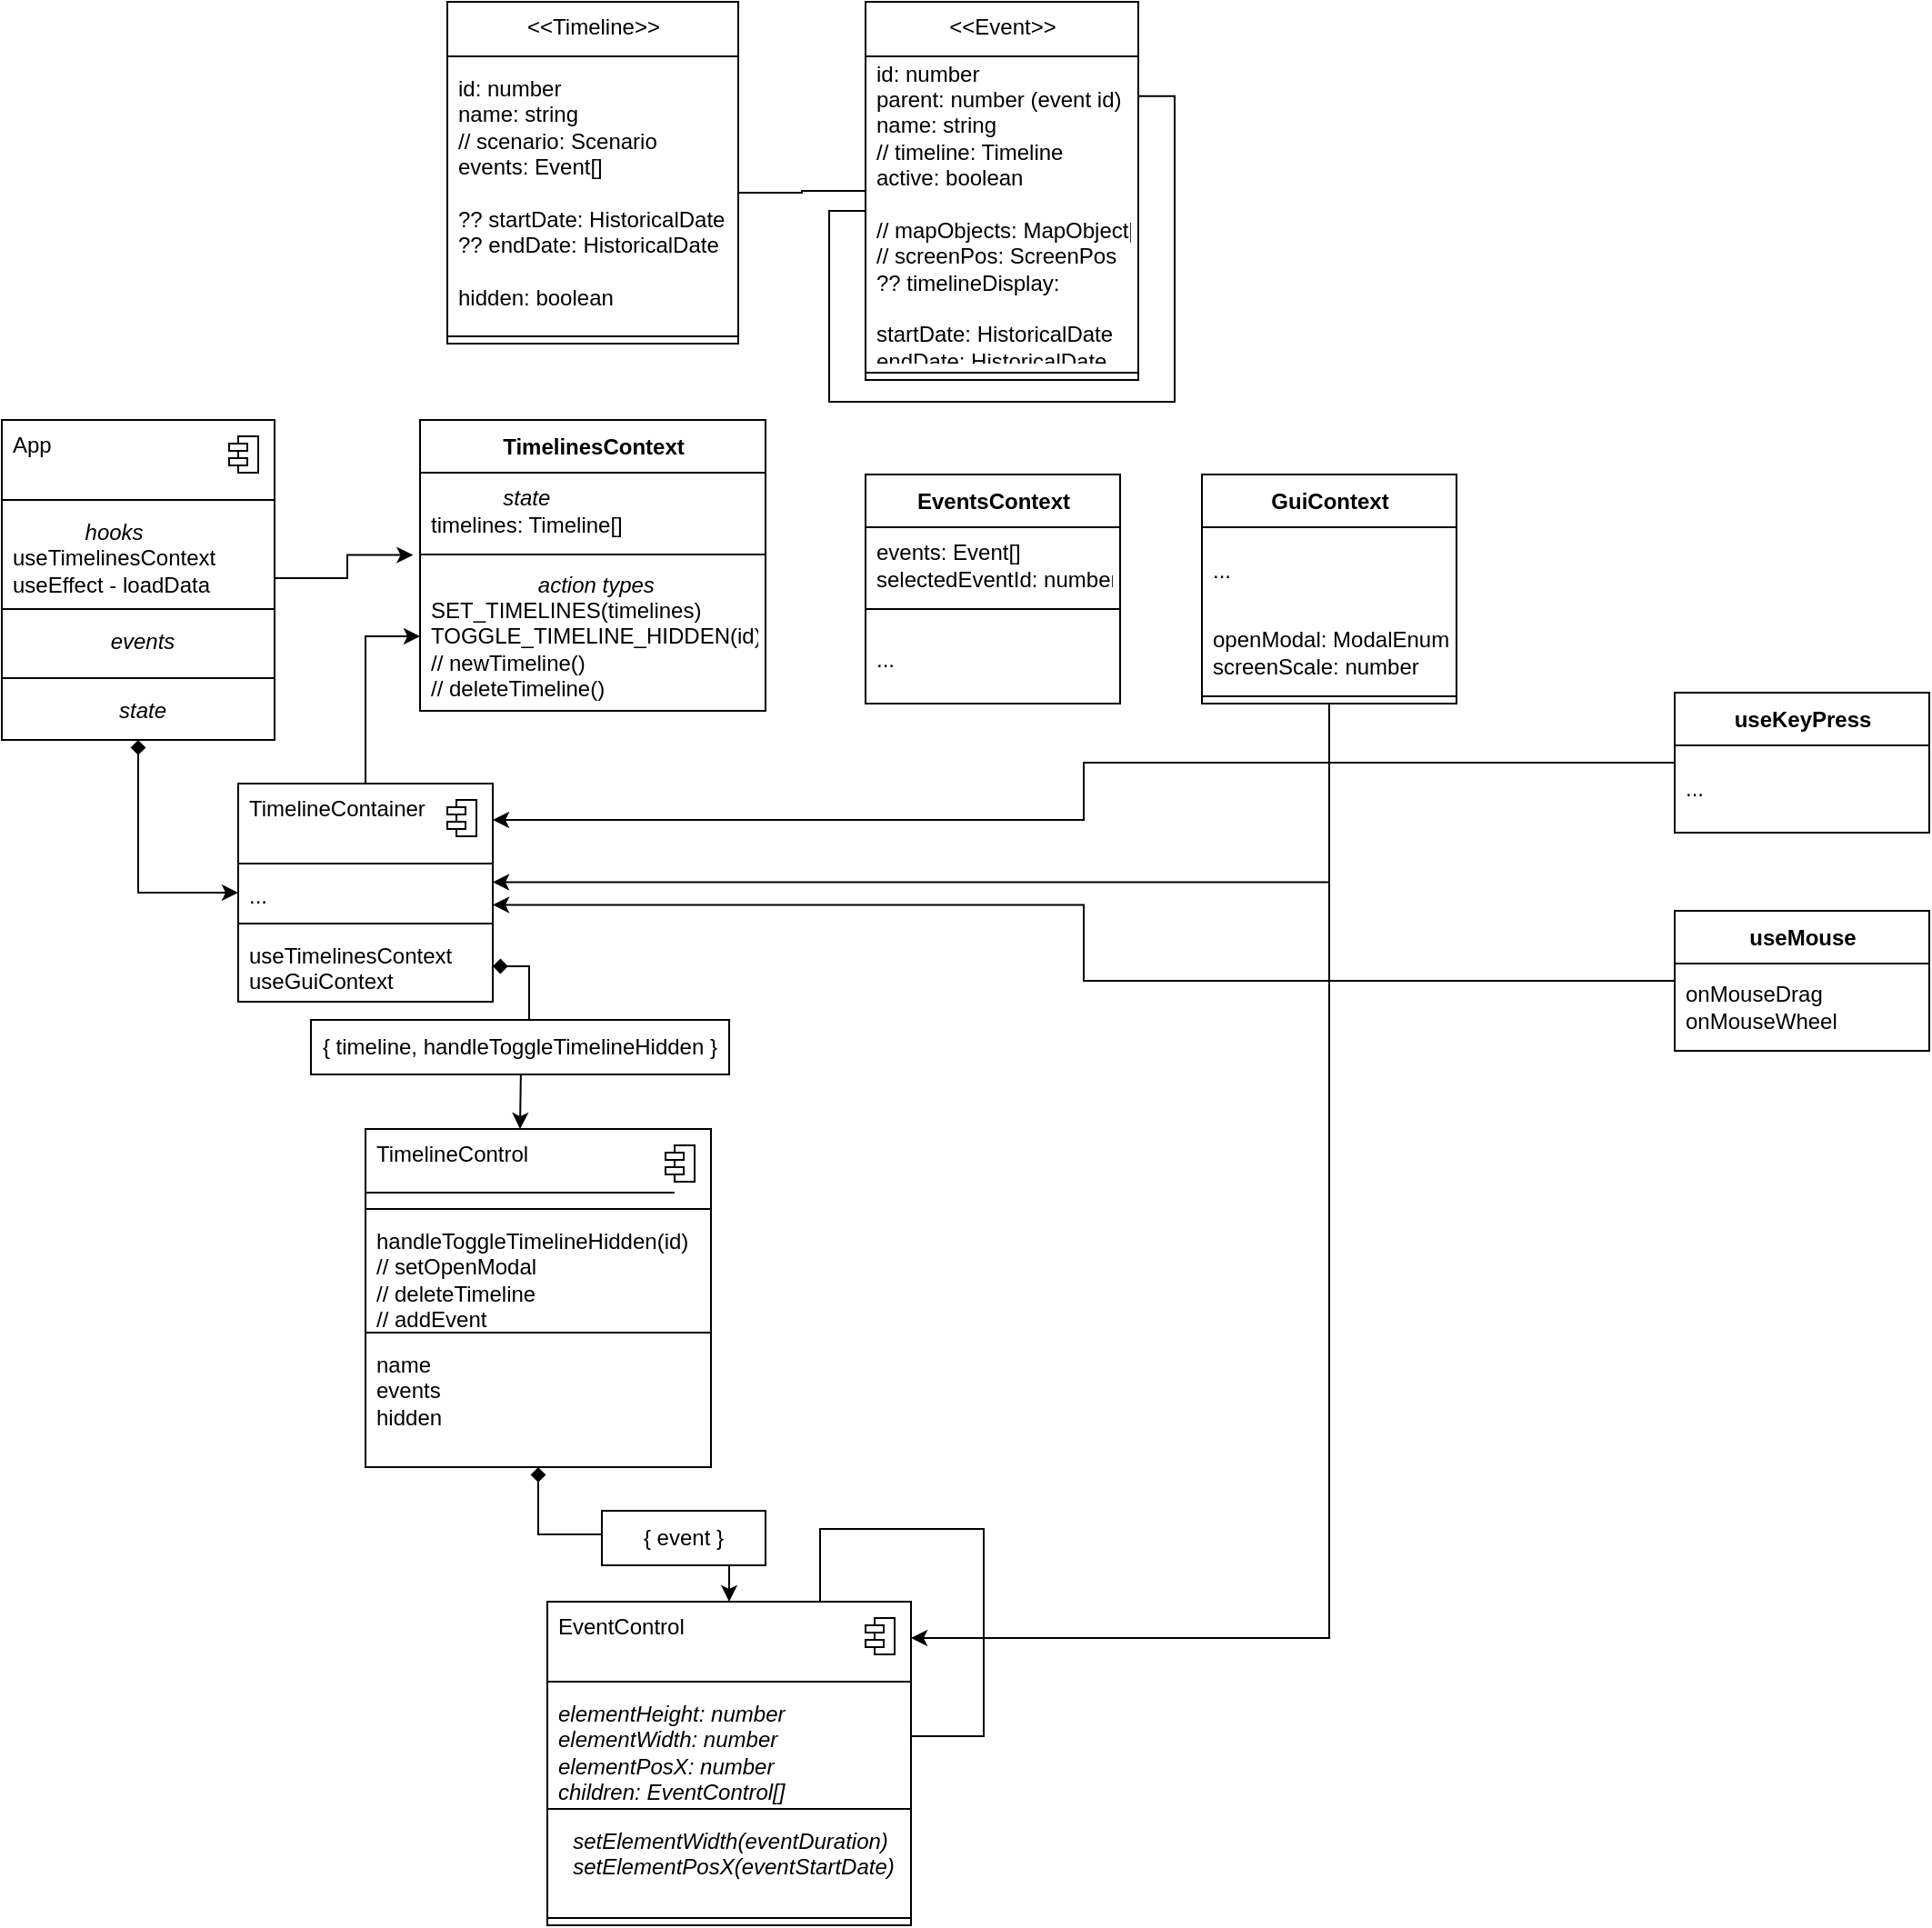 <mxfile>
    <diagram id="kr2M9JabB7qYw9emZVNV" name="Page-1">
        <mxGraphModel dx="1007" dy="589" grid="1" gridSize="10" guides="1" tooltips="1" connect="1" arrows="1" fold="1" page="1" pageScale="1" pageWidth="850" pageHeight="1100" math="0" shadow="0">
            <root>
                <mxCell id="0"/>
                <mxCell id="1" parent="0"/>
                <mxCell id="45" value="" style="fontStyle=1;align=center;verticalAlign=top;childLayout=stackLayout;horizontal=1;horizontalStack=0;resizeParent=1;resizeParentMax=0;resizeLast=0;marginBottom=0;" parent="1" vertex="1">
                    <mxGeometry x="240" y="640" width="190" height="186" as="geometry"/>
                </mxCell>
                <mxCell id="88" value="TimelineControl" style="html=1;align=left;spacingLeft=4;verticalAlign=top;strokeColor=none;fillColor=none;" parent="45" vertex="1">
                    <mxGeometry width="190" height="40" as="geometry"/>
                </mxCell>
                <mxCell id="89" value="" style="shape=module;jettyWidth=10;jettyHeight=4;" parent="88" vertex="1">
                    <mxGeometry x="1" width="16" height="20" relative="1" as="geometry">
                        <mxPoint x="-25" y="9" as="offset"/>
                    </mxGeometry>
                </mxCell>
                <mxCell id="48" value="" style="line;strokeWidth=1;fillColor=none;align=left;verticalAlign=middle;spacingTop=-1;spacingLeft=3;spacingRight=3;rotatable=0;labelPosition=right;points=[];portConstraint=eastwest;" parent="45" vertex="1">
                    <mxGeometry y="40" width="190" height="8" as="geometry"/>
                </mxCell>
                <mxCell id="49" value="handleToggleTimelineHidden(id)&lt;br&gt;// setOpenModal&lt;br&gt;// deleteTimeline&lt;br&gt;// addEvent" style="html=1;align=left;spacingLeft=4;verticalAlign=top;strokeColor=none;fillColor=none;" parent="45" vertex="1">
                    <mxGeometry y="48" width="190" height="60" as="geometry"/>
                </mxCell>
                <mxCell id="50" value="" style="line;strokeWidth=1;fillColor=none;align=left;verticalAlign=middle;spacingTop=-1;spacingLeft=3;spacingRight=3;rotatable=0;labelPosition=right;points=[];portConstraint=eastwest;" parent="45" vertex="1">
                    <mxGeometry y="108" width="190" height="8" as="geometry"/>
                </mxCell>
                <mxCell id="51" value="name&lt;br&gt;events&lt;br&gt;hidden" style="html=1;align=left;spacingLeft=4;verticalAlign=top;strokeColor=none;fillColor=none;" parent="45" vertex="1">
                    <mxGeometry y="116" width="190" height="70" as="geometry"/>
                </mxCell>
                <mxCell id="10" value="&amp;lt;&amp;lt;Event&amp;gt;&amp;gt;" style="swimlane;fontStyle=0;align=center;verticalAlign=top;childLayout=stackLayout;horizontal=1;startSize=30;horizontalStack=0;resizeParent=1;resizeParentMax=0;resizeLast=0;collapsible=0;marginBottom=0;html=1;" parent="1" vertex="1">
                    <mxGeometry x="515" y="20" width="150" height="208" as="geometry"/>
                </mxCell>
                <mxCell id="12" value="id: number&lt;br&gt;parent: number (event id)&lt;br&gt;name: string&lt;br&gt;// timeline: Timeline&lt;br&gt;active: boolean&lt;br&gt;&lt;br&gt;// mapObjects: MapObject[]&lt;br&gt;// screenPos: ScreenPos&lt;br&gt;?? timelineDisplay:&amp;nbsp;&lt;br&gt;&lt;br&gt;startDate: HistoricalDate&lt;br&gt;endDate: HistoricalDate" style="text;html=1;strokeColor=none;fillColor=none;align=left;verticalAlign=middle;spacingLeft=4;spacingRight=4;overflow=hidden;rotatable=0;points=[[0,0.5],[1,0.5]];portConstraint=eastwest;" parent="10" vertex="1">
                    <mxGeometry y="30" width="150" height="170" as="geometry"/>
                </mxCell>
                <mxCell id="15" value="" style="line;strokeWidth=1;fillColor=none;align=left;verticalAlign=middle;spacingTop=-1;spacingLeft=3;spacingRight=3;rotatable=0;labelPosition=right;points=[];portConstraint=eastwest;" parent="10" vertex="1">
                    <mxGeometry y="200" width="150" height="8" as="geometry"/>
                </mxCell>
                <mxCell id="94" style="edgeStyle=orthogonalEdgeStyle;rounded=0;orthogonalLoop=1;jettySize=auto;html=1;entryX=1;entryY=0.129;entryDx=0;entryDy=0;entryPerimeter=0;endArrow=none;endFill=0;" parent="10" source="12" target="12" edge="1">
                    <mxGeometry relative="1" as="geometry"/>
                </mxCell>
                <mxCell id="19" value="" style="fontStyle=1;align=center;verticalAlign=top;childLayout=stackLayout;horizontal=1;horizontalStack=0;resizeParent=1;resizeParentMax=0;resizeLast=0;marginBottom=0;" parent="1" vertex="1">
                    <mxGeometry x="40" y="250" width="150" height="176" as="geometry"/>
                </mxCell>
                <mxCell id="20" value="App" style="html=1;align=left;spacingLeft=4;verticalAlign=top;strokeColor=none;fillColor=none;" parent="19" vertex="1">
                    <mxGeometry width="150" height="40" as="geometry"/>
                </mxCell>
                <mxCell id="21" value="" style="shape=module;jettyWidth=10;jettyHeight=4;" parent="20" vertex="1">
                    <mxGeometry x="1" width="16" height="20" relative="1" as="geometry">
                        <mxPoint x="-25" y="9" as="offset"/>
                    </mxGeometry>
                </mxCell>
                <mxCell id="22" value="" style="line;strokeWidth=1;fillColor=none;align=left;verticalAlign=middle;spacingTop=-1;spacingLeft=3;spacingRight=3;rotatable=0;labelPosition=right;points=[];portConstraint=eastwest;" parent="19" vertex="1">
                    <mxGeometry y="40" width="150" height="8" as="geometry"/>
                </mxCell>
                <mxCell id="24" value="&lt;div style=&quot;text-align: center&quot;&gt;&lt;i&gt;hooks&lt;/i&gt;&lt;/div&gt;useTimelinesContext&lt;br&gt;useEffect - loadData" style="html=1;align=left;spacingLeft=4;verticalAlign=top;strokeColor=none;fillColor=none;" parent="19" vertex="1">
                    <mxGeometry y="48" width="150" height="52" as="geometry"/>
                </mxCell>
                <mxCell id="25" value="" style="line;strokeWidth=1;fillColor=none;align=left;verticalAlign=middle;spacingTop=-1;spacingLeft=3;spacingRight=3;rotatable=0;labelPosition=right;points=[];portConstraint=eastwest;" parent="19" vertex="1">
                    <mxGeometry y="100" width="150" height="8" as="geometry"/>
                </mxCell>
                <mxCell id="27" value="&lt;i&gt;events&lt;/i&gt;" style="html=1;align=center;spacingLeft=4;verticalAlign=top;strokeColor=none;fillColor=none;" parent="19" vertex="1">
                    <mxGeometry y="108" width="150" height="30" as="geometry"/>
                </mxCell>
                <mxCell id="75" value="" style="line;strokeWidth=1;fillColor=none;align=left;verticalAlign=middle;spacingTop=-1;spacingLeft=3;spacingRight=3;rotatable=0;labelPosition=right;points=[];portConstraint=eastwest;" parent="19" vertex="1">
                    <mxGeometry y="138" width="150" height="8" as="geometry"/>
                </mxCell>
                <mxCell id="74" value="&lt;i&gt;state&lt;/i&gt;" style="html=1;align=center;spacingLeft=4;verticalAlign=top;strokeColor=none;fillColor=none;" parent="19" vertex="1">
                    <mxGeometry y="146" width="150" height="30" as="geometry"/>
                </mxCell>
                <mxCell id="28" value="TimelinesContext" style="swimlane;fontStyle=1;align=center;verticalAlign=middle;childLayout=stackLayout;horizontal=1;startSize=29;horizontalStack=0;resizeParent=1;resizeParentMax=0;resizeLast=0;collapsible=0;marginBottom=0;html=1;" parent="1" vertex="1">
                    <mxGeometry x="270" y="250" width="190" height="160" as="geometry"/>
                </mxCell>
                <mxCell id="29" value="&lt;div style=&quot;text-align: center&quot;&gt;&lt;i&gt;state&lt;/i&gt;&lt;/div&gt;timelines: Timeline[]" style="text;html=1;strokeColor=none;fillColor=none;align=left;verticalAlign=middle;spacingLeft=4;spacingRight=4;overflow=hidden;rotatable=0;points=[[0,0.5],[1,0.5]];portConstraint=eastwest;" parent="28" vertex="1">
                    <mxGeometry y="29" width="190" height="41" as="geometry"/>
                </mxCell>
                <mxCell id="31" value="" style="line;strokeWidth=1;fillColor=none;align=left;verticalAlign=middle;spacingTop=-1;spacingLeft=3;spacingRight=3;rotatable=0;labelPosition=right;points=[];portConstraint=eastwest;" parent="28" vertex="1">
                    <mxGeometry y="70" width="190" height="8" as="geometry"/>
                </mxCell>
                <mxCell id="30" value="&lt;div style=&quot;text-align: center&quot;&gt;&lt;i&gt;action types&lt;/i&gt;&lt;/div&gt;SET_TIMELINES(timelines)&lt;br&gt;TOGGLE_TIMELINE_HIDDEN(id)&lt;br&gt;// newTimeline()&lt;br&gt;// deleteTimeline()" style="text;html=1;strokeColor=none;fillColor=none;align=left;verticalAlign=middle;spacingLeft=4;spacingRight=4;overflow=hidden;rotatable=0;points=[[0,0.5],[1,0.5]];portConstraint=eastwest;" parent="28" vertex="1">
                    <mxGeometry y="78" width="190" height="82" as="geometry"/>
                </mxCell>
                <mxCell id="33" value="" style="fontStyle=1;align=center;verticalAlign=top;childLayout=stackLayout;horizontal=1;horizontalStack=0;resizeParent=1;resizeParentMax=0;resizeLast=0;marginBottom=0;" parent="1" vertex="1">
                    <mxGeometry x="170" y="450" width="140" height="120" as="geometry"/>
                </mxCell>
                <mxCell id="34" value="TimelineContainer" style="html=1;align=left;spacingLeft=4;verticalAlign=top;strokeColor=none;fillColor=none;" parent="33" vertex="1">
                    <mxGeometry width="140" height="40" as="geometry"/>
                </mxCell>
                <mxCell id="35" value="" style="shape=module;jettyWidth=10;jettyHeight=4;" parent="34" vertex="1">
                    <mxGeometry x="1" width="16" height="20" relative="1" as="geometry">
                        <mxPoint x="-25" y="9" as="offset"/>
                    </mxGeometry>
                </mxCell>
                <mxCell id="36" value="" style="line;strokeWidth=1;fillColor=none;align=left;verticalAlign=middle;spacingTop=-1;spacingLeft=3;spacingRight=3;rotatable=0;labelPosition=right;points=[];portConstraint=eastwest;" parent="33" vertex="1">
                    <mxGeometry y="40" width="140" height="8" as="geometry"/>
                </mxCell>
                <mxCell id="37" value="..." style="html=1;align=left;spacingLeft=4;verticalAlign=top;strokeColor=none;fillColor=none;" parent="33" vertex="1">
                    <mxGeometry y="48" width="140" height="25" as="geometry"/>
                </mxCell>
                <mxCell id="38" value="" style="line;strokeWidth=1;fillColor=none;align=left;verticalAlign=middle;spacingTop=-1;spacingLeft=3;spacingRight=3;rotatable=0;labelPosition=right;points=[];portConstraint=eastwest;" parent="33" vertex="1">
                    <mxGeometry y="73" width="140" height="8" as="geometry"/>
                </mxCell>
                <mxCell id="40" value="useTimelinesContext&lt;br&gt;useGuiContext" style="html=1;align=left;spacingLeft=4;verticalAlign=top;strokeColor=none;fillColor=none;" parent="33" vertex="1">
                    <mxGeometry y="81" width="140" height="39" as="geometry"/>
                </mxCell>
                <mxCell id="41" style="edgeStyle=orthogonalEdgeStyle;rounded=0;orthogonalLoop=1;jettySize=auto;html=1;exitX=0.5;exitY=1;exitDx=0;exitDy=0;entryX=0;entryY=0.5;entryDx=0;entryDy=0;startArrow=diamond;startFill=1;" parent="1" source="74" target="33" edge="1">
                    <mxGeometry relative="1" as="geometry"/>
                </mxCell>
                <mxCell id="52" style="edgeStyle=orthogonalEdgeStyle;rounded=0;orthogonalLoop=1;jettySize=auto;html=1;startArrow=diamond;startFill=1;" parent="1" source="40" edge="1">
                    <mxGeometry relative="1" as="geometry">
                        <mxPoint x="325" y="640" as="targetPoint"/>
                    </mxGeometry>
                </mxCell>
                <mxCell id="53" value="&amp;lt;&amp;lt;Timeline&amp;gt;&amp;gt;" style="swimlane;fontStyle=0;align=center;verticalAlign=top;childLayout=stackLayout;horizontal=1;startSize=30;horizontalStack=0;resizeParent=1;resizeParentMax=0;resizeLast=0;collapsible=0;marginBottom=0;html=1;" parent="1" vertex="1">
                    <mxGeometry x="285" y="20" width="160" height="188" as="geometry"/>
                </mxCell>
                <mxCell id="54" value="id: number&lt;br&gt;name: string&lt;br&gt;// scenario: Scenario&lt;br&gt;events: Event[]&lt;br&gt;&lt;br&gt;?? startDate: HistoricalDate&lt;br&gt;?? endDate: HistoricalDate&lt;br&gt;&lt;br&gt;hidden: boolean" style="text;html=1;strokeColor=none;fillColor=none;align=left;verticalAlign=middle;spacingLeft=4;spacingRight=4;overflow=hidden;rotatable=0;points=[[0,0.5],[1,0.5]];portConstraint=eastwest;" parent="53" vertex="1">
                    <mxGeometry y="30" width="160" height="150" as="geometry"/>
                </mxCell>
                <mxCell id="55" value="" style="line;strokeWidth=1;fillColor=none;align=left;verticalAlign=middle;spacingTop=-1;spacingLeft=3;spacingRight=3;rotatable=0;labelPosition=right;points=[];portConstraint=eastwest;" parent="53" vertex="1">
                    <mxGeometry y="180" width="160" height="8" as="geometry"/>
                </mxCell>
                <mxCell id="58" style="edgeStyle=orthogonalEdgeStyle;rounded=0;orthogonalLoop=1;jettySize=auto;html=1;entryX=-0.02;entryY=-0.045;entryDx=0;entryDy=0;entryPerimeter=0;endArrow=classic;endFill=1;exitX=1;exitY=0.75;exitDx=0;exitDy=0;" parent="1" source="24" target="30" edge="1">
                    <mxGeometry relative="1" as="geometry">
                        <mxPoint x="220" y="310" as="sourcePoint"/>
                    </mxGeometry>
                </mxCell>
                <mxCell id="67" value="EventsContext" style="swimlane;fontStyle=1;align=center;verticalAlign=middle;childLayout=stackLayout;horizontal=1;startSize=29;horizontalStack=0;resizeParent=1;resizeParentMax=0;resizeLast=0;collapsible=0;marginBottom=0;html=1;" parent="1" vertex="1">
                    <mxGeometry x="515" y="280" width="140" height="126" as="geometry"/>
                </mxCell>
                <mxCell id="68" value="events: Event[]&lt;br&gt;selectedEventId: number" style="text;html=1;strokeColor=none;fillColor=none;align=left;verticalAlign=middle;spacingLeft=4;spacingRight=4;overflow=hidden;rotatable=0;points=[[0,0.5],[1,0.5]];portConstraint=eastwest;" parent="67" vertex="1">
                    <mxGeometry y="29" width="140" height="41" as="geometry"/>
                </mxCell>
                <mxCell id="69" value="" style="line;strokeWidth=1;fillColor=none;align=left;verticalAlign=middle;spacingTop=-1;spacingLeft=3;spacingRight=3;rotatable=0;labelPosition=right;points=[];portConstraint=eastwest;" parent="67" vertex="1">
                    <mxGeometry y="70" width="140" height="8" as="geometry"/>
                </mxCell>
                <mxCell id="70" value="..." style="text;html=1;strokeColor=none;fillColor=none;align=left;verticalAlign=middle;spacingLeft=4;spacingRight=4;overflow=hidden;rotatable=0;points=[[0,0.5],[1,0.5]];portConstraint=eastwest;" parent="67" vertex="1">
                    <mxGeometry y="78" width="140" height="48" as="geometry"/>
                </mxCell>
                <mxCell id="71" style="edgeStyle=orthogonalEdgeStyle;rounded=0;orthogonalLoop=1;jettySize=auto;html=1;entryX=0;entryY=0.435;entryDx=0;entryDy=0;entryPerimeter=0;endArrow=none;endFill=0;" parent="1" source="54" target="12" edge="1">
                    <mxGeometry relative="1" as="geometry">
                        <mxPoint x="500" y="135" as="targetPoint"/>
                    </mxGeometry>
                </mxCell>
                <mxCell id="78" value="" style="align=right;verticalAlign=top;spacingRight=2;" parent="1" vertex="1">
                    <mxGeometry x="210" y="580" width="230" height="30" as="geometry"/>
                </mxCell>
                <mxCell id="79" value="{ timeline,&amp;nbsp;&lt;span style=&quot;text-align: left&quot;&gt;handleToggleTimelineHidden&amp;nbsp;&lt;/span&gt;}" style="text;html=1;strokeColor=none;fillColor=none;align=center;verticalAlign=middle;spacingLeft=4;spacingRight=4;overflow=hidden;rotatable=0;points=[[0,0.5],[1,0.5]];portConstraint=eastwest;resizeWidth=1;" parent="78" vertex="1">
                    <mxGeometry y="1" width="230" height="29" relative="1" as="geometry">
                        <mxPoint y="-30" as="offset"/>
                    </mxGeometry>
                </mxCell>
                <mxCell id="112" style="edgeStyle=orthogonalEdgeStyle;rounded=0;orthogonalLoop=1;jettySize=auto;html=1;entryX=1;entryY=0.25;entryDx=0;entryDy=0;" parent="1" source="80" target="37" edge="1">
                    <mxGeometry relative="1" as="geometry">
                        <Array as="points">
                            <mxPoint x="770" y="504"/>
                        </Array>
                    </mxGeometry>
                </mxCell>
                <mxCell id="113" style="edgeStyle=orthogonalEdgeStyle;rounded=0;orthogonalLoop=1;jettySize=auto;html=1;entryX=1;entryY=0.5;entryDx=0;entryDy=0;" parent="1" source="80" target="96" edge="1">
                    <mxGeometry relative="1" as="geometry">
                        <Array as="points">
                            <mxPoint x="770" y="920"/>
                        </Array>
                    </mxGeometry>
                </mxCell>
                <mxCell id="80" value="GuiContext" style="swimlane;fontStyle=1;align=center;verticalAlign=middle;childLayout=stackLayout;horizontal=1;startSize=29;horizontalStack=0;resizeParent=1;resizeParentMax=0;resizeLast=0;collapsible=0;marginBottom=0;html=1;" parent="1" vertex="1">
                    <mxGeometry x="700" y="280" width="140" height="126" as="geometry"/>
                </mxCell>
                <mxCell id="83" value="..." style="text;html=1;strokeColor=none;fillColor=none;align=left;verticalAlign=middle;spacingLeft=4;spacingRight=4;overflow=hidden;rotatable=0;points=[[0,0.5],[1,0.5]];portConstraint=eastwest;" parent="80" vertex="1">
                    <mxGeometry y="29" width="140" height="48" as="geometry"/>
                </mxCell>
                <mxCell id="81" value="openModal: ModalEnum&lt;br&gt;screenScale: number" style="text;html=1;strokeColor=none;fillColor=none;align=left;verticalAlign=middle;spacingLeft=4;spacingRight=4;overflow=hidden;rotatable=0;points=[[0,0.5],[1,0.5]];portConstraint=eastwest;" parent="80" vertex="1">
                    <mxGeometry y="77" width="140" height="41" as="geometry"/>
                </mxCell>
                <mxCell id="82" value="" style="line;strokeWidth=1;fillColor=none;align=left;verticalAlign=middle;spacingTop=-1;spacingLeft=3;spacingRight=3;rotatable=0;labelPosition=right;points=[];portConstraint=eastwest;" parent="80" vertex="1">
                    <mxGeometry y="118" width="140" height="8" as="geometry"/>
                </mxCell>
                <mxCell id="85" style="edgeStyle=orthogonalEdgeStyle;rounded=0;orthogonalLoop=1;jettySize=auto;html=1;startArrow=diamond;startFill=1;endArrow=classic;endFill=1;entryX=0.5;entryY=0;entryDx=0;entryDy=0;" parent="1" source="51" target="96" edge="1">
                    <mxGeometry relative="1" as="geometry">
                        <mxPoint x="410" y="880" as="targetPoint"/>
                    </mxGeometry>
                </mxCell>
                <mxCell id="90" value="" style="line;strokeWidth=1;fillColor=none;align=left;verticalAlign=middle;spacingTop=-1;spacingLeft=3;spacingRight=3;rotatable=0;labelPosition=right;points=[];portConstraint=eastwest;" parent="1" vertex="1">
                    <mxGeometry x="240" y="670" width="170" height="10" as="geometry"/>
                </mxCell>
                <mxCell id="93" style="edgeStyle=orthogonalEdgeStyle;rounded=0;orthogonalLoop=1;jettySize=auto;html=1;entryX=0;entryY=0.5;entryDx=0;entryDy=0;exitX=0.5;exitY=0;exitDx=0;exitDy=0;" parent="1" source="34" target="30" edge="1">
                    <mxGeometry relative="1" as="geometry">
                        <mxPoint x="220" y="400" as="sourcePoint"/>
                    </mxGeometry>
                </mxCell>
                <mxCell id="95" value="" style="fontStyle=1;align=center;verticalAlign=top;childLayout=stackLayout;horizontal=1;horizontalStack=0;resizeParent=1;resizeParentMax=0;resizeLast=0;marginBottom=0;" parent="1" vertex="1">
                    <mxGeometry x="340" y="900" width="200" height="178" as="geometry"/>
                </mxCell>
                <mxCell id="96" value="EventControl" style="html=1;align=left;spacingLeft=4;verticalAlign=top;strokeColor=none;fillColor=none;" parent="95" vertex="1">
                    <mxGeometry width="200" height="40" as="geometry"/>
                </mxCell>
                <mxCell id="97" value="" style="shape=module;jettyWidth=10;jettyHeight=4;" parent="96" vertex="1">
                    <mxGeometry x="1" width="16" height="20" relative="1" as="geometry">
                        <mxPoint x="-25" y="9" as="offset"/>
                    </mxGeometry>
                </mxCell>
                <mxCell id="98" value="" style="line;strokeWidth=1;fillColor=none;align=left;verticalAlign=middle;spacingTop=-1;spacingLeft=3;spacingRight=3;rotatable=0;labelPosition=right;points=[];portConstraint=eastwest;" parent="95" vertex="1">
                    <mxGeometry y="40" width="200" height="8" as="geometry"/>
                </mxCell>
                <mxCell id="99" value="&lt;div&gt;&lt;i&gt;elementHeight: number&lt;/i&gt;&lt;/div&gt;&lt;div&gt;&lt;i&gt;elementWidth: number&lt;/i&gt;&lt;/div&gt;&lt;div&gt;&lt;i&gt;elementPosX: number&lt;/i&gt;&lt;/div&gt;&lt;div&gt;&lt;i&gt;children: EventControl[]&lt;/i&gt;&lt;/div&gt;" style="html=1;align=left;spacingLeft=4;verticalAlign=top;strokeColor=none;fillColor=none;" parent="95" vertex="1">
                    <mxGeometry y="48" width="200" height="62" as="geometry"/>
                </mxCell>
                <mxCell id="100" value="" style="line;strokeWidth=1;fillColor=none;align=left;verticalAlign=middle;spacingTop=-1;spacingLeft=3;spacingRight=3;rotatable=0;labelPosition=right;points=[];portConstraint=eastwest;" parent="95" vertex="1">
                    <mxGeometry y="110" width="200" height="8" as="geometry"/>
                </mxCell>
                <mxCell id="101" value="&lt;div style=&quot;text-align: left&quot;&gt;&lt;i&gt;setElementWidth(eventDuration)&lt;/i&gt;&lt;/div&gt;&lt;i&gt;&lt;div style=&quot;text-align: left&quot;&gt;&lt;i&gt;setElementPosX(eventStartDate)&lt;/i&gt;&lt;/div&gt;&lt;/i&gt;" style="html=1;align=center;spacingLeft=4;verticalAlign=top;strokeColor=none;fillColor=none;" parent="95" vertex="1">
                    <mxGeometry y="118" width="200" height="52" as="geometry"/>
                </mxCell>
                <mxCell id="102" value="" style="line;strokeWidth=1;fillColor=none;align=left;verticalAlign=middle;spacingTop=-1;spacingLeft=3;spacingRight=3;rotatable=0;labelPosition=right;points=[];portConstraint=eastwest;" parent="95" vertex="1">
                    <mxGeometry y="170" width="200" height="8" as="geometry"/>
                </mxCell>
                <mxCell id="111" style="edgeStyle=orthogonalEdgeStyle;rounded=0;orthogonalLoop=1;jettySize=auto;html=1;exitX=0.75;exitY=0;exitDx=0;exitDy=0;entryX=1;entryY=1;entryDx=0;entryDy=0;endArrow=none;endFill=0;" parent="95" target="96" edge="1">
                    <mxGeometry relative="1" as="geometry">
                        <Array as="points">
                            <mxPoint x="240" y="-40"/>
                            <mxPoint x="240" y="74"/>
                        </Array>
                        <mxPoint x="150" as="sourcePoint"/>
                    </mxGeometry>
                </mxCell>
                <mxCell id="104" value="" style="align=right;verticalAlign=top;spacingRight=2;" parent="1" vertex="1">
                    <mxGeometry x="370" y="850" width="90" height="30" as="geometry"/>
                </mxCell>
                <mxCell id="105" value="{ event }" style="text;html=1;strokeColor=none;fillColor=none;align=center;verticalAlign=middle;spacingLeft=4;spacingRight=4;overflow=hidden;rotatable=0;points=[[0,0.5],[1,0.5]];portConstraint=eastwest;resizeWidth=1;" parent="104" vertex="1">
                    <mxGeometry y="1" width="100" height="30" relative="1" as="geometry">
                        <mxPoint x="-5" y="-30" as="offset"/>
                    </mxGeometry>
                </mxCell>
                <mxCell id="120" style="edgeStyle=orthogonalEdgeStyle;rounded=0;orthogonalLoop=1;jettySize=auto;html=1;entryX=1;entryY=0.5;entryDx=0;entryDy=0;" edge="1" parent="1" source="114" target="34">
                    <mxGeometry relative="1" as="geometry"/>
                </mxCell>
                <mxCell id="114" value="useKeyPress" style="swimlane;fontStyle=1;align=center;verticalAlign=middle;childLayout=stackLayout;horizontal=1;startSize=29;horizontalStack=0;resizeParent=1;resizeParentMax=0;resizeLast=0;collapsible=0;marginBottom=0;html=1;" vertex="1" parent="1">
                    <mxGeometry x="960" y="400" width="140" height="77" as="geometry"/>
                </mxCell>
                <mxCell id="115" value="..." style="text;html=1;strokeColor=none;fillColor=none;align=left;verticalAlign=middle;spacingLeft=4;spacingRight=4;overflow=hidden;rotatable=0;points=[[0,0.5],[1,0.5]];portConstraint=eastwest;" vertex="1" parent="114">
                    <mxGeometry y="29" width="140" height="48" as="geometry"/>
                </mxCell>
                <mxCell id="121" style="edgeStyle=orthogonalEdgeStyle;rounded=0;orthogonalLoop=1;jettySize=auto;html=1;entryX=1;entryY=0.75;entryDx=0;entryDy=0;" edge="1" parent="1" source="118" target="37">
                    <mxGeometry relative="1" as="geometry"/>
                </mxCell>
                <mxCell id="118" value="useMouse" style="swimlane;fontStyle=1;align=center;verticalAlign=middle;childLayout=stackLayout;horizontal=1;startSize=29;horizontalStack=0;resizeParent=1;resizeParentMax=0;resizeLast=0;collapsible=0;marginBottom=0;html=1;" vertex="1" parent="1">
                    <mxGeometry x="960" y="520" width="140" height="77" as="geometry"/>
                </mxCell>
                <mxCell id="119" value="onMouseDrag&lt;br&gt;onMouseWheel" style="text;html=1;strokeColor=none;fillColor=none;align=left;verticalAlign=middle;spacingLeft=4;spacingRight=4;overflow=hidden;rotatable=0;points=[[0,0.5],[1,0.5]];portConstraint=eastwest;" vertex="1" parent="118">
                    <mxGeometry y="29" width="140" height="48" as="geometry"/>
                </mxCell>
            </root>
        </mxGraphModel>
    </diagram>
</mxfile>
